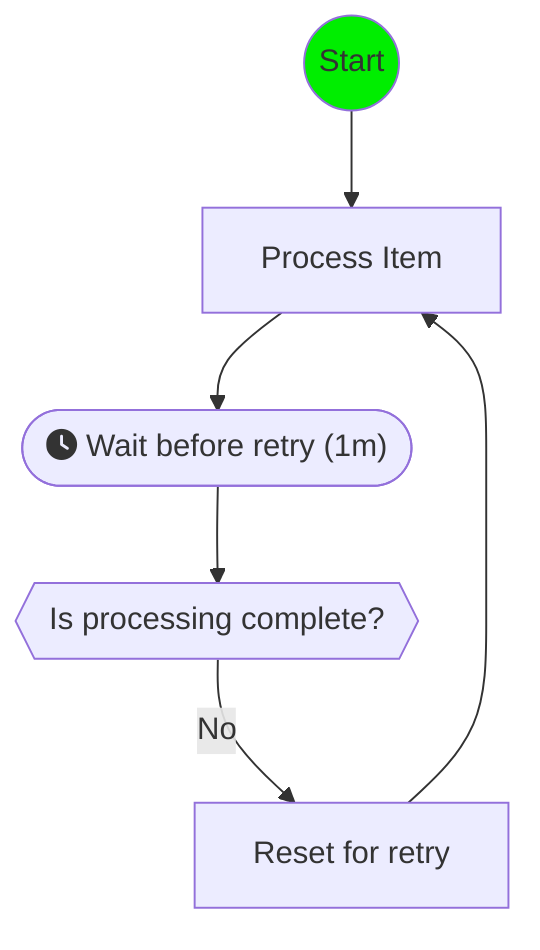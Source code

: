 flowchart TD
node0:::executed@{ shape: circle, label: "Start"}
node1["Process Item"]
node0 --> node1
node2@{ shape: stadium, label: "fa:fa-clock Wait before retry (1m)"}
node1 --> node2
node3@{ shape: hex, label: "Is processing complete?"}
node2 --> node3
node4["Reset for retry"]
node3 -->|"No"| node4
node4 --> node1
classDef executed fill:#0e0